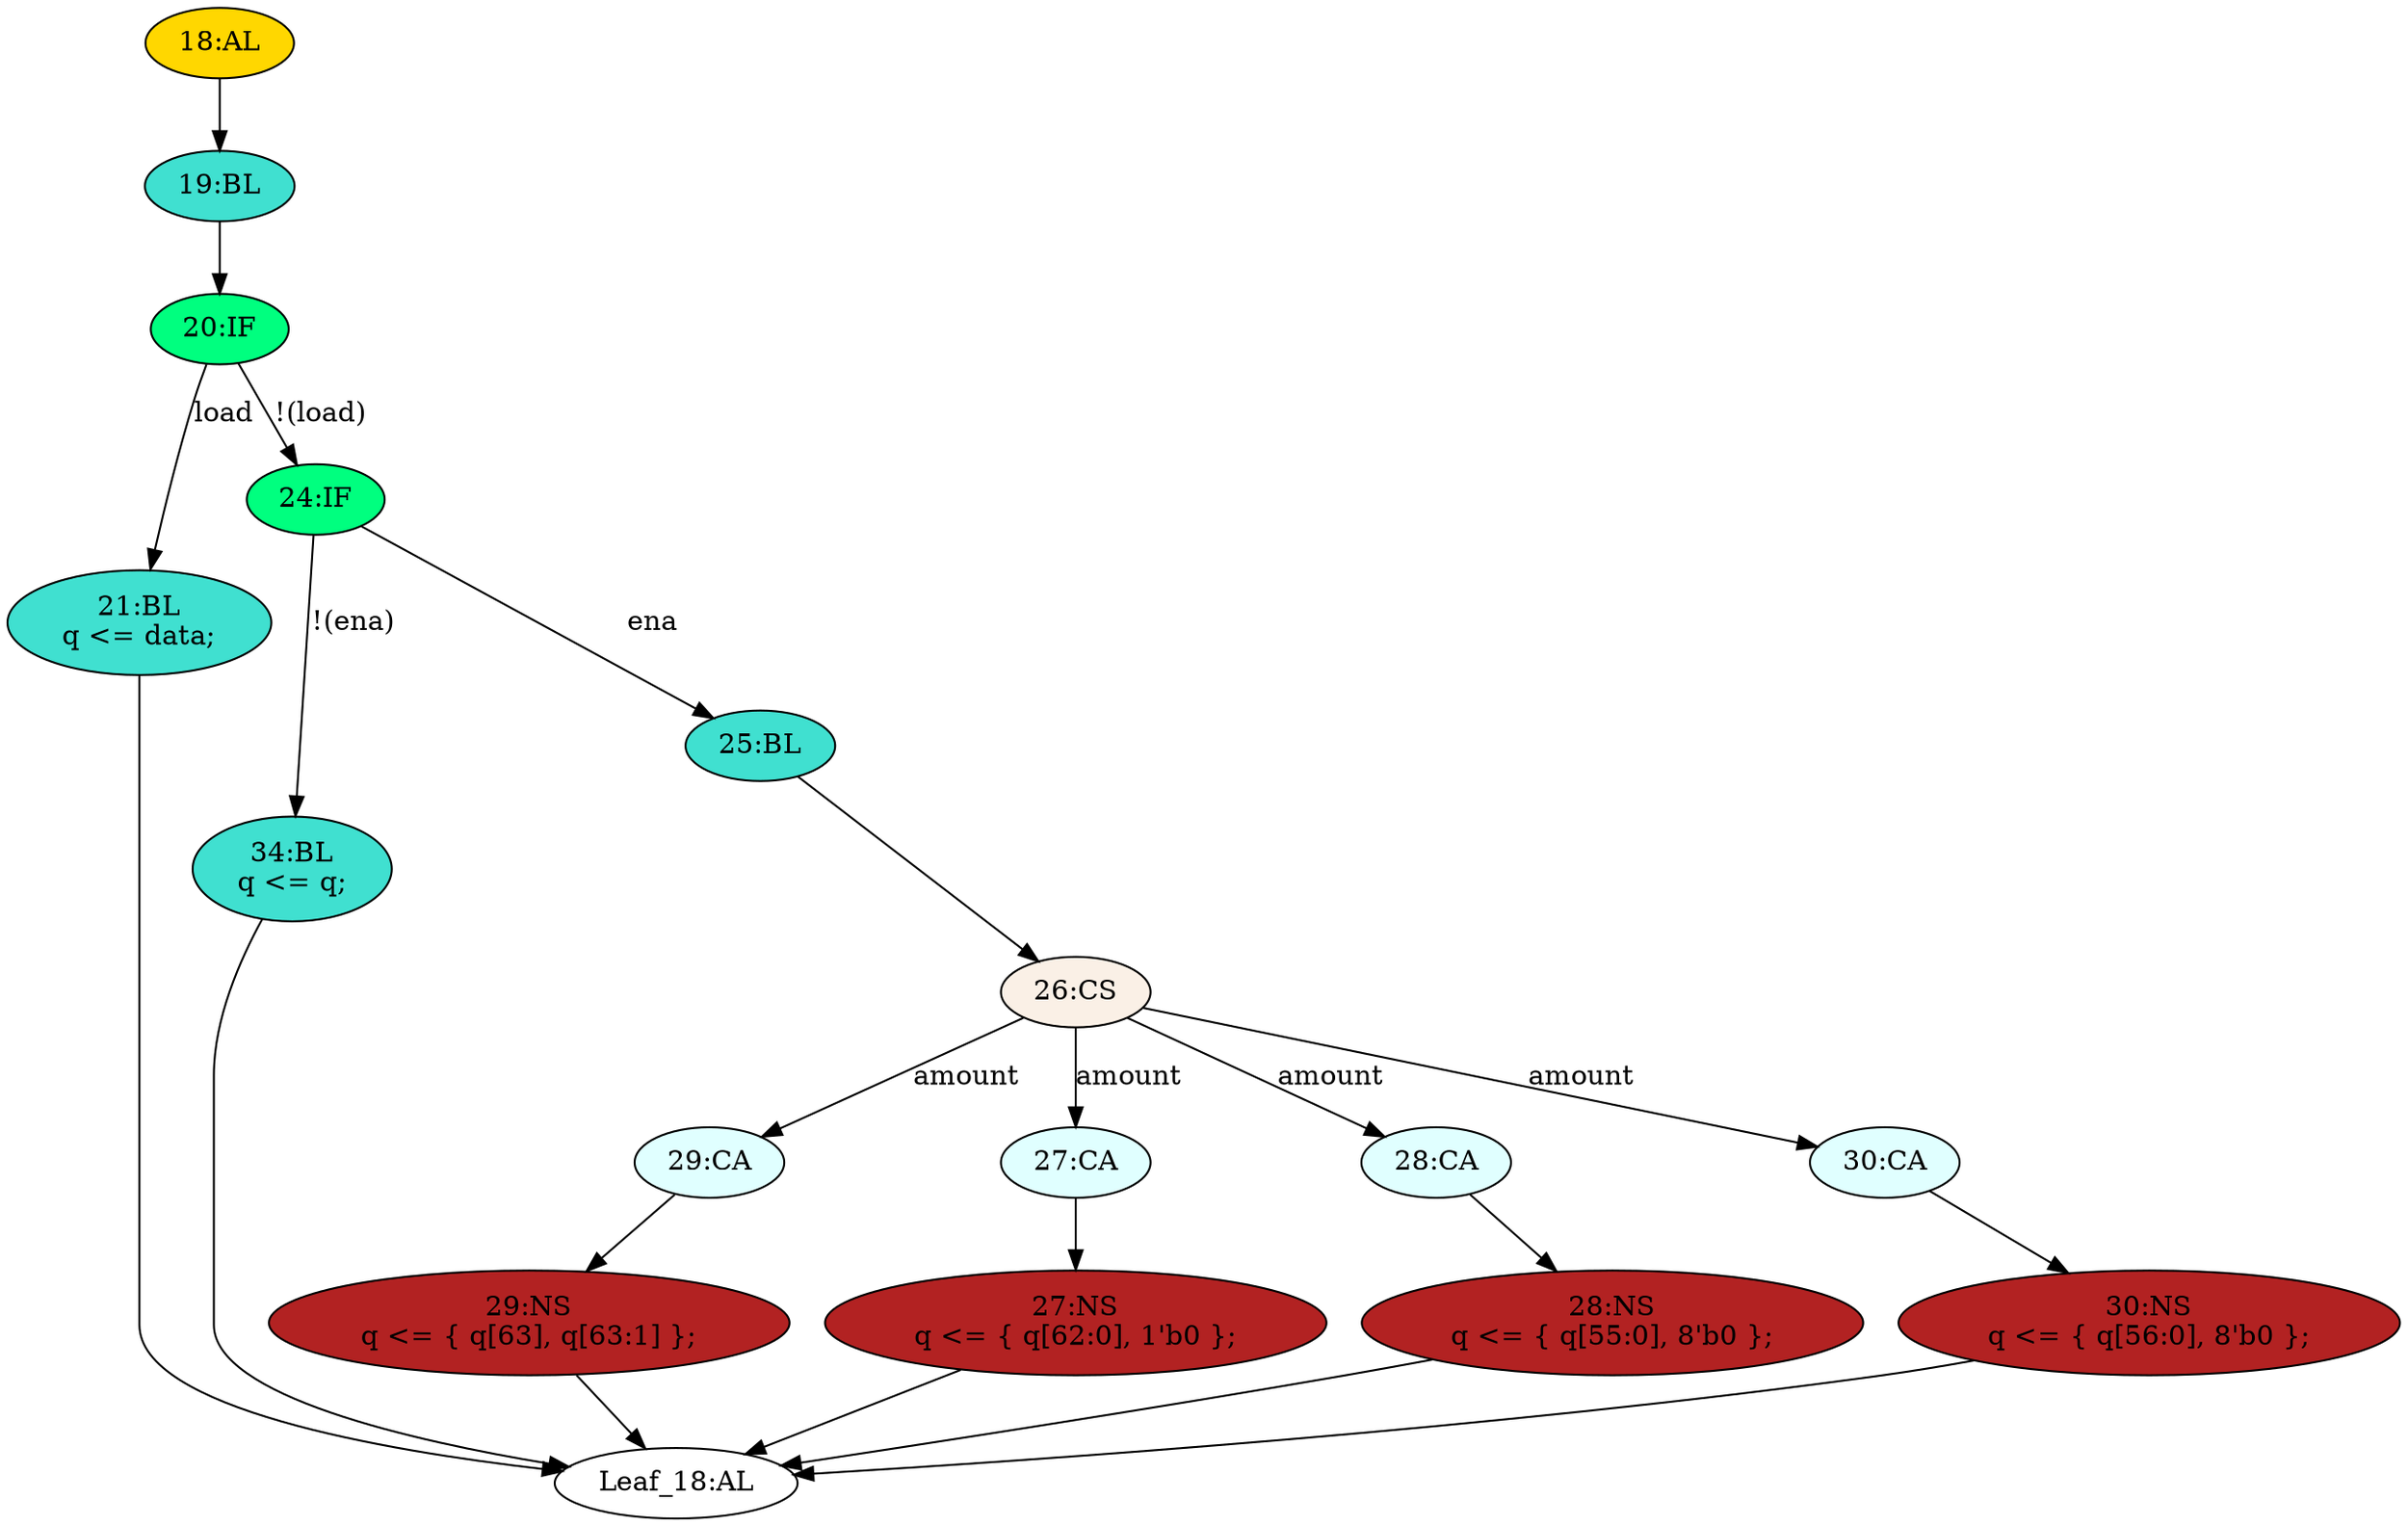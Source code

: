 strict digraph "" {
	node [label="\N"];
	"19:BL"	[ast="<pyverilog.vparser.ast.Block object at 0x7f9b2cedc990>",
		fillcolor=turquoise,
		label="19:BL",
		statements="[]",
		style=filled,
		typ=Block];
	"20:IF"	[ast="<pyverilog.vparser.ast.IfStatement object at 0x7f9b2cedca90>",
		fillcolor=springgreen,
		label="20:IF",
		statements="[]",
		style=filled,
		typ=IfStatement];
	"19:BL" -> "20:IF"	[cond="[]",
		lineno=None];
	"21:BL"	[ast="<pyverilog.vparser.ast.Block object at 0x7f9b2cec4c10>",
		fillcolor=turquoise,
		label="21:BL
q <= data;",
		statements="[<pyverilog.vparser.ast.NonblockingSubstitution object at 0x7f9b2cedc110>]",
		style=filled,
		typ=Block];
	"Leaf_18:AL"	[def_var="['q']",
		label="Leaf_18:AL"];
	"21:BL" -> "Leaf_18:AL"	[cond="[]",
		lineno=None];
	"34:BL"	[ast="<pyverilog.vparser.ast.Block object at 0x7f9b2cedcb50>",
		fillcolor=turquoise,
		label="34:BL
q <= q;",
		statements="[<pyverilog.vparser.ast.NonblockingSubstitution object at 0x7f9b2cedcb90>]",
		style=filled,
		typ=Block];
	"34:BL" -> "Leaf_18:AL"	[cond="[]",
		lineno=None];
	"18:AL"	[ast="<pyverilog.vparser.ast.Always object at 0x7f9b2cec4e90>",
		clk_sens=True,
		fillcolor=gold,
		label="18:AL",
		sens="['clk']",
		statements="[]",
		style=filled,
		typ=Always,
		use_var="['load', 'ena', 'amount', 'data', 'q']"];
	"18:AL" -> "19:BL"	[cond="[]",
		lineno=None];
	"28:NS"	[ast="<pyverilog.vparser.ast.NonblockingSubstitution object at 0x7f9b2cec41d0>",
		fillcolor=firebrick,
		label="28:NS
q <= { q[55:0], 8'b0 };",
		statements="[<pyverilog.vparser.ast.NonblockingSubstitution object at 0x7f9b2cec41d0>]",
		style=filled,
		typ=NonblockingSubstitution];
	"28:NS" -> "Leaf_18:AL"	[cond="[]",
		lineno=None];
	"20:IF" -> "21:BL"	[cond="['load']",
		label=load,
		lineno=20];
	"24:IF"	[ast="<pyverilog.vparser.ast.IfStatement object at 0x7f9b2cedcb10>",
		fillcolor=springgreen,
		label="24:IF",
		statements="[]",
		style=filled,
		typ=IfStatement];
	"20:IF" -> "24:IF"	[cond="['load']",
		label="!(load)",
		lineno=20];
	"30:NS"	[ast="<pyverilog.vparser.ast.NonblockingSubstitution object at 0x7f9b2cec48d0>",
		fillcolor=firebrick,
		label="30:NS
q <= { q[56:0], 8'b0 };",
		statements="[<pyverilog.vparser.ast.NonblockingSubstitution object at 0x7f9b2cec48d0>]",
		style=filled,
		typ=NonblockingSubstitution];
	"30:NS" -> "Leaf_18:AL"	[cond="[]",
		lineno=None];
	"24:IF" -> "34:BL"	[cond="['ena']",
		label="!(ena)",
		lineno=24];
	"25:BL"	[ast="<pyverilog.vparser.ast.Block object at 0x7f9b2cedcd50>",
		fillcolor=turquoise,
		label="25:BL",
		statements="[]",
		style=filled,
		typ=Block];
	"24:IF" -> "25:BL"	[cond="['ena']",
		label=ena,
		lineno=24];
	"29:CA"	[ast="<pyverilog.vparser.ast.Case object at 0x7f9b2cec4490>",
		fillcolor=lightcyan,
		label="29:CA",
		statements="[]",
		style=filled,
		typ=Case];
	"29:NS"	[ast="<pyverilog.vparser.ast.NonblockingSubstitution object at 0x7f9b2cec4510>",
		fillcolor=firebrick,
		label="29:NS
q <= { q[63], q[63:1] };",
		statements="[<pyverilog.vparser.ast.NonblockingSubstitution object at 0x7f9b2cec4510>]",
		style=filled,
		typ=NonblockingSubstitution];
	"29:CA" -> "29:NS"	[cond="[]",
		lineno=None];
	"29:NS" -> "Leaf_18:AL"	[cond="[]",
		lineno=None];
	"26:CS"	[ast="<pyverilog.vparser.ast.CaseStatement object at 0x7f9b2cedcd90>",
		fillcolor=linen,
		label="26:CS",
		statements="[]",
		style=filled,
		typ=CaseStatement];
	"25:BL" -> "26:CS"	[cond="[]",
		lineno=None];
	"27:NS"	[ast="<pyverilog.vparser.ast.NonblockingSubstitution object at 0x7f9b2cedced0>",
		fillcolor=firebrick,
		label="27:NS
q <= { q[62:0], 1'b0 };",
		statements="[<pyverilog.vparser.ast.NonblockingSubstitution object at 0x7f9b2cedced0>]",
		style=filled,
		typ=NonblockingSubstitution];
	"27:NS" -> "Leaf_18:AL"	[cond="[]",
		lineno=None];
	"26:CS" -> "29:CA"	[cond="['amount']",
		label=amount,
		lineno=26];
	"27:CA"	[ast="<pyverilog.vparser.ast.Case object at 0x7f9b2cedce50>",
		fillcolor=lightcyan,
		label="27:CA",
		statements="[]",
		style=filled,
		typ=Case];
	"26:CS" -> "27:CA"	[cond="['amount']",
		label=amount,
		lineno=26];
	"28:CA"	[ast="<pyverilog.vparser.ast.Case object at 0x7f9b2cec4150>",
		fillcolor=lightcyan,
		label="28:CA",
		statements="[]",
		style=filled,
		typ=Case];
	"26:CS" -> "28:CA"	[cond="['amount']",
		label=amount,
		lineno=26];
	"30:CA"	[ast="<pyverilog.vparser.ast.Case object at 0x7f9b2cec4850>",
		fillcolor=lightcyan,
		label="30:CA",
		statements="[]",
		style=filled,
		typ=Case];
	"26:CS" -> "30:CA"	[cond="['amount']",
		label=amount,
		lineno=26];
	"27:CA" -> "27:NS"	[cond="[]",
		lineno=None];
	"28:CA" -> "28:NS"	[cond="[]",
		lineno=None];
	"30:CA" -> "30:NS"	[cond="[]",
		lineno=None];
}
